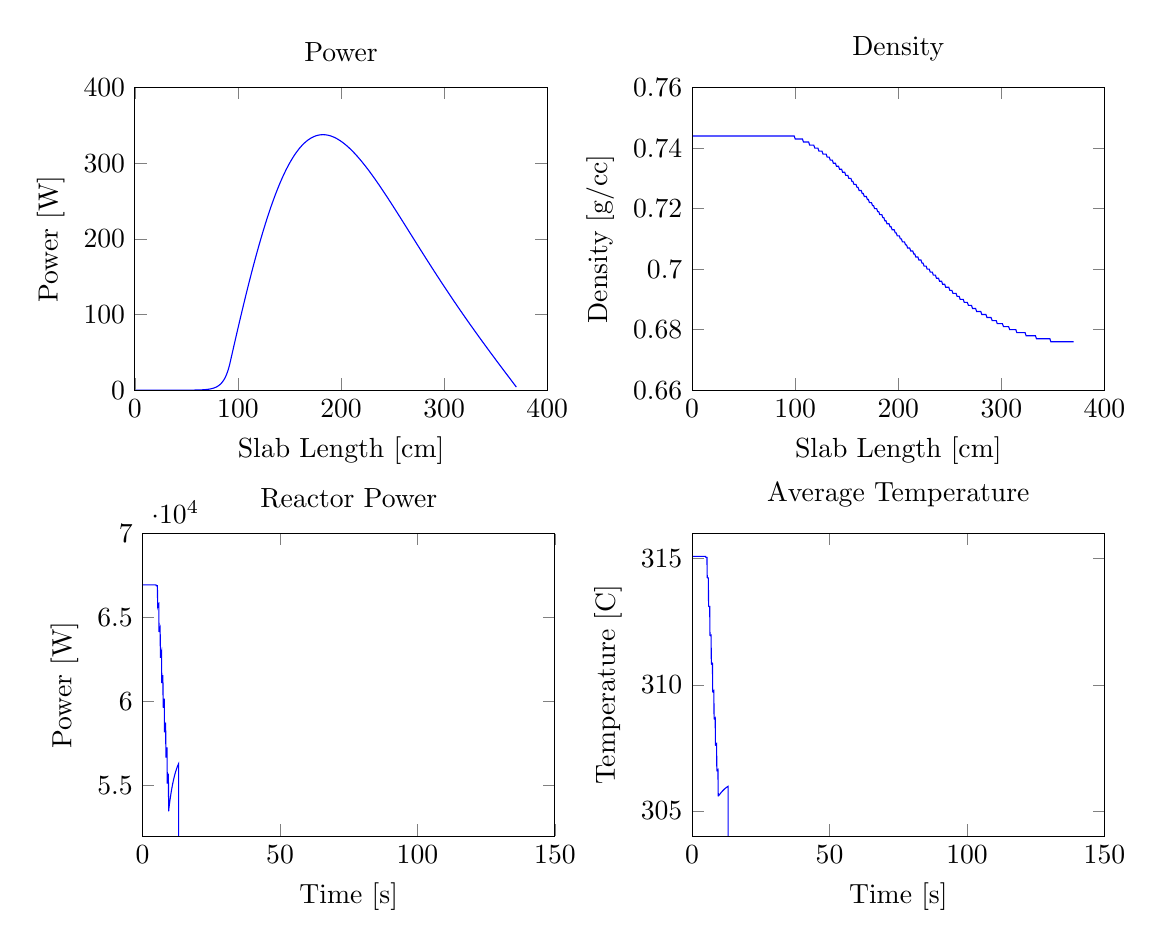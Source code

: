 % This file was created by matlab2tikz v0.1.4.
% Copyright (c) 2008--2011, Nico Schlömer <nico.schloemer@gmail.com>
% All rights reserved.
% 
% The latest updates can be retrieved from
%   http://www.mathworks.com/matlabcentral/fileexchange/22022-matlab2tikz
% where you can also make suggestions and rate matlab2tikz.
% 
\begin{tikzpicture}

\begin{axis}[%
name=plot1,
scale only axis,
width=2.062in,
height=1.513in,
xmin=0, xmax=400,
ymin=0, ymax=400,
xlabel={Slab Length [cm]},
ylabel={Power [W]},
title={Power},
axis on top]
\addplot [
color=blue,
solid
]
coordinates{
 (1,0.0)(2,0.0)(3,0.001)(4,0.001)(5,0.001)(6,0.001)(7,0.001)(8,0.001)(9,0.002)(10,0.002)(11,0.002)(12,0.002)(13,0.002)(14,0.003)(15,0.003)(16,0.003)(17,0.003)(18,0.004)(19,0.004)(20,0.004)(21,0.005)(22,0.005)(23,0.005)(24,0.006)(25,0.006)(26,0.006)(27,0.007)(28,0.007)(29,0.008)(30,0.008)(31,0.009)(32,0.01)(33,0.01)(34,0.011)(35,0.012)(36,0.013)(37,0.014)(38,0.016)(39,0.017)(40,0.019)(41,0.02)(42,0.022)(43,0.025)(44,0.027)(45,0.031)(46,0.034)(47,0.038)(48,0.043)(49,0.048)(50,0.054)(51,0.062)(52,0.07)(53,0.08)(54,0.091)(55,0.105)(56,0.12)(57,0.139)(58,0.16)(59,0.185)(60,0.214)(61,0.248)(62,0.288)(63,0.335)(64,0.39)(65,0.455)(66,0.531)(67,0.62)(68,0.725)(69,0.848)(70,0.993)(71,1.163)(72,1.362)(73,1.597)(74,1.873)(75,2.197)(76,2.579)(77,3.027)(78,3.555)(79,4.175)(80,4.905)(81,5.763)(82,6.772)(83,7.96)(84,9.356)(85,10.999)(86,12.932)(87,15.205)(88,17.879)(89,21.025)(90,24.726)(91,29.08)(92,34.201)(93,40.226)(94,46.233)(95,52.222)(96,58.189)(97,64.132)(98,70.05)(99,75.939)(100,81.798)(101,87.625)(102,93.418)(103,99.174)(104,104.892)(105,110.569)(106,116.204)(107,121.795)(108,127.339)(109,132.835)(110,138.281)(111,143.675)(112,149.016)(113,154.302)(114,159.53)(115,164.701)(116,169.811)(117,174.86)(118,179.846)(119,184.767)(120,189.622)(121,194.411)(122,199.131)(123,203.781)(124,208.36)(125,212.868)(126,217.302)(127,221.662)(128,225.947)(129,230.157)(130,234.289)(131,238.343)(132,242.32)(133,246.217)(134,250.034)(135,253.77)(136,257.426)(137,261)(138,264.492)(139,267.902)(140,271.228)(141,274.472)(142,277.633)(143,280.709)(144,283.702)(145,286.611)(146,289.436)(147,292.177)(148,294.834)(149,297.408)(150,299.897)(151,302.302)(152,304.624)(153,306.863)(154,309.018)(155,311.091)(156,313.081)(157,314.989)(158,316.816)(159,318.561)(160,320.226)(161,321.81)(162,323.314)(163,324.74)(164,326.086)(165,327.355)(166,328.546)(167,329.661)(168,330.7)(169,331.664)(170,332.553)(171,333.369)(172,334.111)(173,334.782)(174,335.381)(175,335.91)(176,336.369)(177,336.76)(178,337.083)(179,337.339)(180,337.529)(181,337.654)(182,337.715)(183,337.713)(184,337.649)(185,337.524)(186,337.338)(187,337.093)(188,336.79)(189,336.43)(190,336.013)(191,335.542)(192,335.016)(193,334.437)(194,333.806)(195,333.123)(196,332.39)(197,331.609)(198,330.779)(199,329.902)(200,328.979)(201,328.01)(202,326.998)(203,325.943)(204,324.845)(205,323.706)(206,322.527)(207,321.309)(208,320.053)(209,318.759)(210,317.429)(211,316.063)(212,314.664)(213,313.23)(214,311.764)(215,310.266)(216,308.738)(217,307.18)(218,305.592)(219,303.977)(220,302.334)(221,300.664)(222,298.969)(223,297.25)(224,295.506)(225,293.739)(226,291.95)(227,290.139)(228,288.308)(229,286.456)(230,284.585)(231,282.695)(232,280.788)(233,278.863)(234,276.922)(235,274.965)(236,272.993)(237,271.007)(238,269.007)(239,266.993)(240,264.967)(241,262.929)(242,260.88)(243,258.82)(244,256.75)(245,254.67)(246,252.581)(247,250.484)(248,248.379)(249,246.266)(250,244.146)(251,242.02)(252,239.887)(253,237.749)(254,235.606)(255,233.458)(256,231.306)(257,229.15)(258,226.991)(259,224.829)(260,222.664)(261,220.497)(262,218.328)(263,216.157)(264,213.985)(265,211.812)(266,209.639)(267,207.466)(268,205.292)(269,203.119)(270,200.947)(271,198.775)(272,196.605)(273,194.436)(274,192.269)(275,190.103)(276,187.94)(277,185.779)(278,183.621)(279,181.466)(280,179.313)(281,177.164)(282,175.018)(283,172.875)(284,170.736)(285,168.601)(286,166.47)(287,164.343)(288,162.22)(289,160.101)(290,157.987)(291,155.878)(292,153.773)(293,151.673)(294,149.577)(295,147.487)(296,145.402)(297,143.321)(298,141.246)(299,139.176)(300,137.111)(301,135.052)(302,132.998)(303,130.949)(304,128.906)(305,126.868)(306,124.836)(307,122.809)(308,120.788)(309,118.772)(310,116.761)(311,114.756)(312,112.757)(313,110.763)(314,108.774)(315,106.791)(316,104.813)(317,102.841)(318,100.874)(319,98.912)(320,96.956)(321,95.005)(322,93.059)(323,91.118)(324,89.182)(325,87.251)(326,85.325)(327,83.404)(328,81.488)(329,79.577)(330,77.67)(331,75.768)(332,73.871)(333,71.978)(334,70.089)(335,68.205)(336,66.325)(337,64.449)(338,62.577)(339,60.709)(340,58.845)(341,56.984)(342,55.128)(343,53.275)(344,51.425)(345,49.579)(346,47.736)(347,45.896)(348,44.059)(349,42.225)(350,40.394)(351,38.566)(352,36.74)(353,34.916)(354,33.096)(355,31.277)(356,29.46)(357,27.646)(358,25.833)(359,24.022)(360,22.213)(361,20.405)(362,18.599)(363,16.794)(364,14.99)(365,13.187)(366,11.386)(367,9.584)(368,7.784)(369,5.984)(370,4.185) 
};

\end{axis}

\begin{axis}[%
name=plot2,
at=(plot1.right of south east), anchor=left of south west,
scale only axis,
width=2.062in,
height=1.513in,
xmin=0, xmax=400,
ymin=0.66, ymax=0.76,
xlabel={Slab Length [cm]},
ylabel={$\text{Density [g}/\text{cc]}$},
title={Density},
axis on top]
\addplot [
color=blue,
solid
]
coordinates{
 (1,0.744)(2,0.744)(3,0.744)(4,0.744)(5,0.744)(6,0.744)(7,0.744)(8,0.744)(9,0.744)(10,0.744)(11,0.744)(12,0.744)(13,0.744)(14,0.744)(15,0.744)(16,0.744)(17,0.744)(18,0.744)(19,0.744)(20,0.744)(21,0.744)(22,0.744)(23,0.744)(24,0.744)(25,0.744)(26,0.744)(27,0.744)(28,0.744)(29,0.744)(30,0.744)(31,0.744)(32,0.744)(33,0.744)(34,0.744)(35,0.744)(36,0.744)(37,0.744)(38,0.744)(39,0.744)(40,0.744)(41,0.744)(42,0.744)(43,0.744)(44,0.744)(45,0.744)(46,0.744)(47,0.744)(48,0.744)(49,0.744)(50,0.744)(51,0.744)(52,0.744)(53,0.744)(54,0.744)(55,0.744)(56,0.744)(57,0.744)(58,0.744)(59,0.744)(60,0.744)(61,0.744)(62,0.744)(63,0.744)(64,0.744)(65,0.744)(66,0.744)(67,0.744)(68,0.744)(69,0.744)(70,0.744)(71,0.744)(72,0.744)(73,0.744)(74,0.744)(75,0.744)(76,0.744)(77,0.744)(78,0.744)(79,0.744)(80,0.744)(81,0.744)(82,0.744)(83,0.744)(84,0.744)(85,0.744)(86,0.744)(87,0.744)(88,0.744)(89,0.744)(90,0.744)(91,0.744)(92,0.744)(93,0.744)(94,0.744)(95,0.744)(96,0.744)(97,0.744)(98,0.744)(99,0.744)(100,0.743)(101,0.743)(102,0.743)(103,0.743)(104,0.743)(105,0.743)(106,0.743)(107,0.743)(108,0.742)(109,0.742)(110,0.742)(111,0.742)(112,0.742)(113,0.742)(114,0.741)(115,0.741)(116,0.741)(117,0.741)(118,0.741)(119,0.74)(120,0.74)(121,0.74)(122,0.74)(123,0.739)(124,0.739)(125,0.739)(126,0.739)(127,0.738)(128,0.738)(129,0.738)(130,0.738)(131,0.737)(132,0.737)(133,0.737)(134,0.736)(135,0.736)(136,0.736)(137,0.735)(138,0.735)(139,0.735)(140,0.734)(141,0.734)(142,0.734)(143,0.733)(144,0.733)(145,0.733)(146,0.732)(147,0.732)(148,0.732)(149,0.731)(150,0.731)(151,0.731)(152,0.73)(153,0.73)(154,0.73)(155,0.729)(156,0.729)(157,0.728)(158,0.728)(159,0.728)(160,0.727)(161,0.727)(162,0.726)(163,0.726)(164,0.726)(165,0.725)(166,0.725)(167,0.724)(168,0.724)(169,0.724)(170,0.723)(171,0.723)(172,0.722)(173,0.722)(174,0.722)(175,0.721)(176,0.721)(177,0.72)(178,0.72)(179,0.72)(180,0.719)(181,0.719)(182,0.718)(183,0.718)(184,0.718)(185,0.717)(186,0.717)(187,0.716)(188,0.716)(189,0.715)(190,0.715)(191,0.715)(192,0.714)(193,0.714)(194,0.713)(195,0.713)(196,0.713)(197,0.712)(198,0.712)(199,0.711)(200,0.711)(201,0.711)(202,0.71)(203,0.71)(204,0.709)(205,0.709)(206,0.709)(207,0.708)(208,0.708)(209,0.707)(210,0.707)(211,0.707)(212,0.706)(213,0.706)(214,0.706)(215,0.705)(216,0.705)(217,0.704)(218,0.704)(219,0.704)(220,0.703)(221,0.703)(222,0.703)(223,0.702)(224,0.702)(225,0.701)(226,0.701)(227,0.701)(228,0.7)(229,0.7)(230,0.7)(231,0.699)(232,0.699)(233,0.699)(234,0.698)(235,0.698)(236,0.698)(237,0.697)(238,0.697)(239,0.697)(240,0.696)(241,0.696)(242,0.696)(243,0.695)(244,0.695)(245,0.695)(246,0.694)(247,0.694)(248,0.694)(249,0.694)(250,0.693)(251,0.693)(252,0.693)(253,0.692)(254,0.692)(255,0.692)(256,0.692)(257,0.691)(258,0.691)(259,0.691)(260,0.69)(261,0.69)(262,0.69)(263,0.69)(264,0.689)(265,0.689)(266,0.689)(267,0.689)(268,0.688)(269,0.688)(270,0.688)(271,0.688)(272,0.687)(273,0.687)(274,0.687)(275,0.687)(276,0.686)(277,0.686)(278,0.686)(279,0.686)(280,0.686)(281,0.685)(282,0.685)(283,0.685)(284,0.685)(285,0.685)(286,0.684)(287,0.684)(288,0.684)(289,0.684)(290,0.684)(291,0.683)(292,0.683)(293,0.683)(294,0.683)(295,0.683)(296,0.682)(297,0.682)(298,0.682)(299,0.682)(300,0.682)(301,0.682)(302,0.681)(303,0.681)(304,0.681)(305,0.681)(306,0.681)(307,0.681)(308,0.68)(309,0.68)(310,0.68)(311,0.68)(312,0.68)(313,0.68)(314,0.68)(315,0.679)(316,0.679)(317,0.679)(318,0.679)(319,0.679)(320,0.679)(321,0.679)(322,0.679)(323,0.679)(324,0.678)(325,0.678)(326,0.678)(327,0.678)(328,0.678)(329,0.678)(330,0.678)(331,0.678)(332,0.678)(333,0.678)(334,0.677)(335,0.677)(336,0.677)(337,0.677)(338,0.677)(339,0.677)(340,0.677)(341,0.677)(342,0.677)(343,0.677)(344,0.677)(345,0.677)(346,0.677)(347,0.677)(348,0.676)(349,0.676)(350,0.676)(351,0.676)(352,0.676)(353,0.676)(354,0.676)(355,0.676)(356,0.676)(357,0.676)(358,0.676)(359,0.676)(360,0.676)(361,0.676)(362,0.676)(363,0.676)(364,0.676)(365,0.676)(366,0.676)(367,0.676)(368,0.676)(369,0.676)(370,0.676) 
};

\end{axis}

\begin{axis}[%
name=plot4,
at=(plot2.below south west), anchor=above north west,
scale only axis,
width=2.062in,
height=1.513in,
xmin=0, xmax=150,
ymin=304, ymax=316,
xlabel={Time [s]},
ylabel={Temperature [C]},
title={Average Temperature},
axis on top]
\addplot [
color=blue,
solid
]
coordinates{
 (0,315.093)(0.1,315.093)(0.2,315.093)(0.3,315.093)(0.4,315.093)(0.5,315.093)(0.6,315.093)(0.7,315.093)(0.8,315.093)(0.9,315.093)(1,315.093)(1.1,315.093)(1.2,315.093)(1.3,315.093)(1.4,315.093)(1.5,315.093)(1.6,315.093)(1.7,315.093)(1.8,315.093)(1.9,315.093)(2,315.093)(2.1,315.093)(2.2,315.093)(2.3,315.093)(2.4,315.093)(2.5,315.093)(2.6,315.093)(2.7,315.093)(2.8,315.093)(2.9,315.093)(3,315.093)(3.1,315.093)(3.2,315.093)(3.3,315.093)(3.4,315.093)(3.5,315.093)(3.6,315.093)(3.7,315.093)(3.8,315.093)(3.9,315.093)(4,315.093)(4.1,315.093)(4.2,315.093)(4.3,315.093)(4.4,315.093)(4.5,315.093)(4.6,315.093)(4.7,315.093)(4.8,315.093)(4.9,315.093)(5,315.055)(5.1,315.054)(5.2,315.054)(5.3,315.054)(5.4,315.054)(5.5,314.255)(5.6,314.239)(5.7,314.237)(5.8,314.236)(5.9,314.236)(6,313.123)(6.1,313.104)(6.2,313.105)(6.3,313.107)(6.4,313.108)(6.5,311.965)(6.6,311.95)(6.7,311.955)(6.8,311.961)(6.9,311.967)(7,310.826)(7.1,310.815)(7.2,310.825)(7.3,310.835)(7.4,310.845)(7.5,309.719)(7.6,309.712)(7.7,309.725)(7.8,309.738)(7.9,309.752)(8,308.645)(8.1,308.642)(8.2,308.657)(8.3,308.672)(8.4,308.687)(8.5,307.604)(8.6,307.601)(8.7,307.617)(8.8,307.633)(8.9,307.649)(9,306.589)(9.1,306.587)(9.2,306.603)(9.3,306.618)(9.4,306.634)(9.5,305.597)(9.6,305.594)(9.7,305.608)(9.8,305.622)(9.9,305.636)(10,305.65)(10.1,305.664)(10.2,305.678)(10.3,305.691)(10.4,305.705)(10.5,305.718)(10.6,305.731)(10.7,305.744)(10.8,305.756)(10.9,305.769)(11,305.781)(11.1,305.792)(11.2,305.804)(11.3,305.815)(11.4,305.826)(11.5,305.837)(11.6,305.848)(11.7,305.858)(11.8,305.868)(11.9,305.878)(12,305.887)(12.1,305.896)(12.2,305.905)(12.3,305.914)(12.4,305.922)(12.5,305.93)(12.6,305.938)(12.7,305.946)(12.8,305.953)(12.9,305.96)(13,305.967)(13.1,305.974)(13.199,2.474) 
};

\end{axis}

\begin{axis}[%
at=(plot4.left of south west), anchor=right of south east,
scale only axis,
width=2.062in,
height=1.513in,
xmin=0, xmax=150,
ymin=52000, ymax=70000,
xlabel={Time [s]},
ylabel={Power [W]},
title={Reactor Power},
axis on top]
\addplot [
color=blue,
solid
]
coordinates{
 (0,66945.4)(0.1,66945.4)(0.2,66945.4)(0.3,66945.4)(0.4,66945.4)(0.5,66945.4)(0.6,66945.4)(0.7,66945.4)(0.8,66945.4)(0.9,66945.4)(1,66945.4)(1.1,66945.4)(1.2,66945.4)(1.3,66945.4)(1.4,66945.4)(1.5,66945.4)(1.6,66945.4)(1.7,66945.4)(1.8,66945.4)(1.9,66945.4)(2,66945.4)(2.1,66945.4)(2.2,66945.4)(2.3,66945.4)(2.4,66945.4)(2.5,66945.4)(2.6,66945.4)(2.7,66945.4)(2.8,66945.4)(2.9,66945.4)(3,66945.4)(3.1,66945.4)(3.2,66945.4)(3.3,66945.4)(3.4,66945.4)(3.5,66945.4)(3.6,66945.4)(3.7,66945.4)(3.8,66945.4)(3.9,66945.4)(4,66945.4)(4.1,66945.4)(4.2,66945.4)(4.3,66945.4)(4.4,66945.4)(4.5,66945.4)(4.6,66945.4)(4.7,66945.4)(4.8,66945.4)(4.9,66945.4)(5,66890.2)(5.1,66893.5)(5.2,66894.4)(5.3,66895.2)(5.4,66896)(5.5,65709.4)(5.6,65782.5)(5.7,65802.9)(5.8,65821.9)(5.9,65840.6)(6,64146.9)(6.1,64270.5)(6.2,64319.5)(6.3,64366.1)(6.4,64411.6)(6.5,62609.2)(6.6,62762.8)(6.7,62839.7)(6.8,62913)(6.9,62984.3)(7,61110.9)(7.1,61287.8)(7.2,61388.1)(7.3,61484.1)(7.4,61577)(7.5,59640.4)(7.6,59833.7)(7.7,59951.9)(7.8,60065.1)(7.9,60174.5)(8,58173.4)(8.1,58376.5)(8.2,58506.6)(8.3,58631.1)(8.4,58751.5)(8.5,56679.5)(8.6,56885.5)(8.7,57021.6)(8.8,57151.9)(8.9,57277.8)(9,55124.5)(9.1,55327.3)(9.2,55463.7)(9.3,55594.3)(9.4,55720.6)(9.5,53473.4)(9.6,53666.8)(9.7,53798.2)(9.8,53924.2)(9.9,54046)(10,54163.8)(10.1,54277.6)(10.2,54387.5)(10.3,54493.7)(10.4,54596.2)(10.5,54695.1)(10.6,54790.5)(10.7,54882.5)(10.8,54971.2)(10.9,55056.7)(11,55139.1)(11.1,55218.5)(11.2,55295)(11.3,55368.6)(11.4,55439.4)(11.5,55507.6)(11.6,55573.3)(11.7,55636.4)(11.8,55697.1)(11.9,55755.5)(12,55811.7)(12.1,55865.7)(12.2,55917.6)(12.3,55967.5)(12.4,56015.4)(12.5,56061.5)(12.6,56105.7)(12.7,56148.2)(12.8,56189)(12.9,56228.2)(13,56265.8)(13.1,56301.9)(13.192,4302.44) 
};

\end{axis}
\end{tikzpicture}
